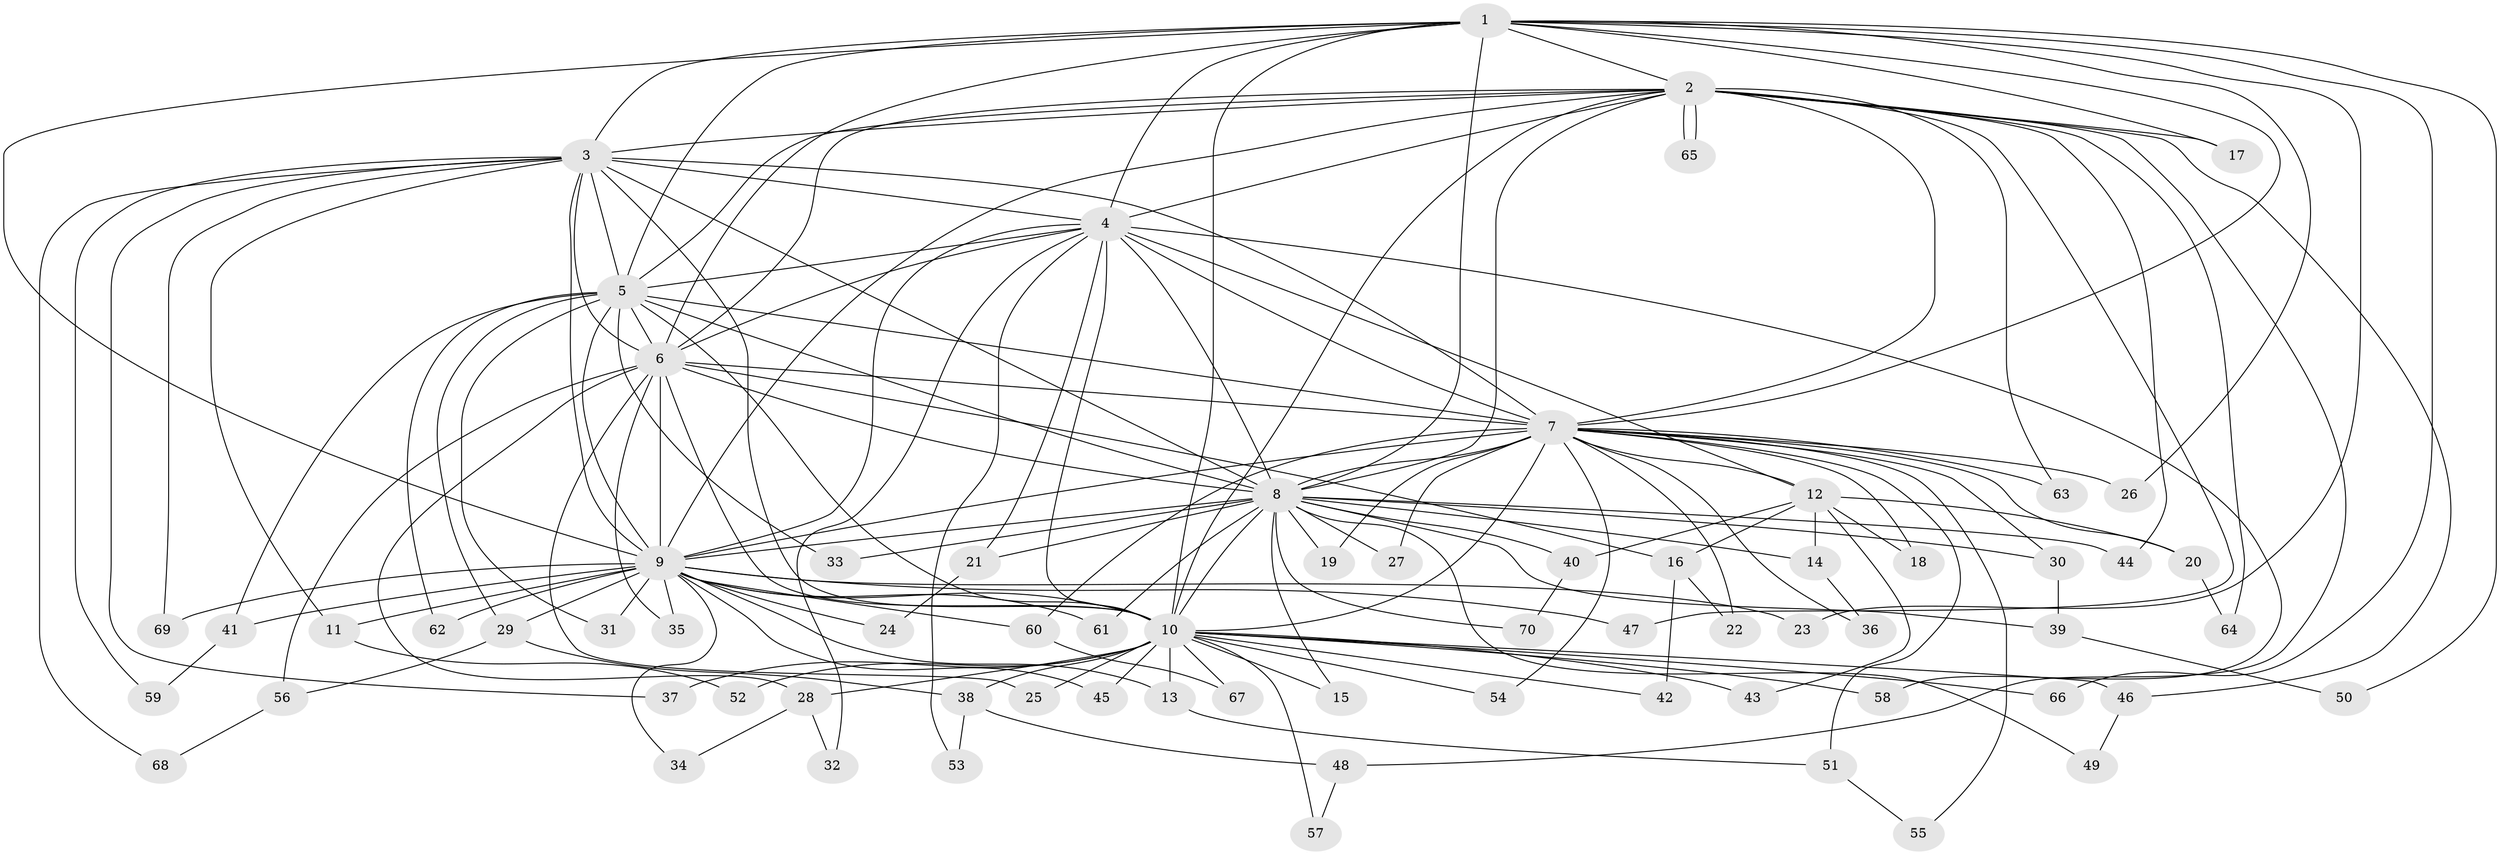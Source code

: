 // Generated by graph-tools (version 1.1) at 2025/13/03/09/25 04:13:51]
// undirected, 70 vertices, 165 edges
graph export_dot {
graph [start="1"]
  node [color=gray90,style=filled];
  1;
  2;
  3;
  4;
  5;
  6;
  7;
  8;
  9;
  10;
  11;
  12;
  13;
  14;
  15;
  16;
  17;
  18;
  19;
  20;
  21;
  22;
  23;
  24;
  25;
  26;
  27;
  28;
  29;
  30;
  31;
  32;
  33;
  34;
  35;
  36;
  37;
  38;
  39;
  40;
  41;
  42;
  43;
  44;
  45;
  46;
  47;
  48;
  49;
  50;
  51;
  52;
  53;
  54;
  55;
  56;
  57;
  58;
  59;
  60;
  61;
  62;
  63;
  64;
  65;
  66;
  67;
  68;
  69;
  70;
  1 -- 2;
  1 -- 3;
  1 -- 4;
  1 -- 5;
  1 -- 6;
  1 -- 7;
  1 -- 8;
  1 -- 9;
  1 -- 10;
  1 -- 17;
  1 -- 23;
  1 -- 26;
  1 -- 50;
  1 -- 66;
  2 -- 3;
  2 -- 4;
  2 -- 5;
  2 -- 6;
  2 -- 7;
  2 -- 8;
  2 -- 9;
  2 -- 10;
  2 -- 17;
  2 -- 44;
  2 -- 46;
  2 -- 47;
  2 -- 48;
  2 -- 63;
  2 -- 64;
  2 -- 65;
  2 -- 65;
  3 -- 4;
  3 -- 5;
  3 -- 6;
  3 -- 7;
  3 -- 8;
  3 -- 9;
  3 -- 10;
  3 -- 11;
  3 -- 37;
  3 -- 59;
  3 -- 68;
  3 -- 69;
  4 -- 5;
  4 -- 6;
  4 -- 7;
  4 -- 8;
  4 -- 9;
  4 -- 10;
  4 -- 12;
  4 -- 21;
  4 -- 32;
  4 -- 53;
  4 -- 58;
  5 -- 6;
  5 -- 7;
  5 -- 8;
  5 -- 9;
  5 -- 10;
  5 -- 29;
  5 -- 31;
  5 -- 33;
  5 -- 41;
  5 -- 62;
  6 -- 7;
  6 -- 8;
  6 -- 9;
  6 -- 10;
  6 -- 16;
  6 -- 25;
  6 -- 28;
  6 -- 35;
  6 -- 56;
  7 -- 8;
  7 -- 9;
  7 -- 10;
  7 -- 12;
  7 -- 18;
  7 -- 19;
  7 -- 20;
  7 -- 22;
  7 -- 26;
  7 -- 27;
  7 -- 30;
  7 -- 36;
  7 -- 51;
  7 -- 54;
  7 -- 55;
  7 -- 60;
  7 -- 63;
  8 -- 9;
  8 -- 10;
  8 -- 14;
  8 -- 15;
  8 -- 19;
  8 -- 21;
  8 -- 27;
  8 -- 30;
  8 -- 33;
  8 -- 39;
  8 -- 40;
  8 -- 44;
  8 -- 49;
  8 -- 61;
  8 -- 70;
  9 -- 10;
  9 -- 11;
  9 -- 13;
  9 -- 23;
  9 -- 24;
  9 -- 29;
  9 -- 31;
  9 -- 34;
  9 -- 35;
  9 -- 41;
  9 -- 45;
  9 -- 47;
  9 -- 60;
  9 -- 61;
  9 -- 62;
  9 -- 69;
  10 -- 13;
  10 -- 15;
  10 -- 25;
  10 -- 28;
  10 -- 37;
  10 -- 38;
  10 -- 42;
  10 -- 43;
  10 -- 45;
  10 -- 46;
  10 -- 52;
  10 -- 54;
  10 -- 57;
  10 -- 58;
  10 -- 66;
  10 -- 67;
  11 -- 52;
  12 -- 14;
  12 -- 16;
  12 -- 18;
  12 -- 20;
  12 -- 40;
  12 -- 43;
  13 -- 51;
  14 -- 36;
  16 -- 22;
  16 -- 42;
  20 -- 64;
  21 -- 24;
  28 -- 32;
  28 -- 34;
  29 -- 38;
  29 -- 56;
  30 -- 39;
  38 -- 48;
  38 -- 53;
  39 -- 50;
  40 -- 70;
  41 -- 59;
  46 -- 49;
  48 -- 57;
  51 -- 55;
  56 -- 68;
  60 -- 67;
}
